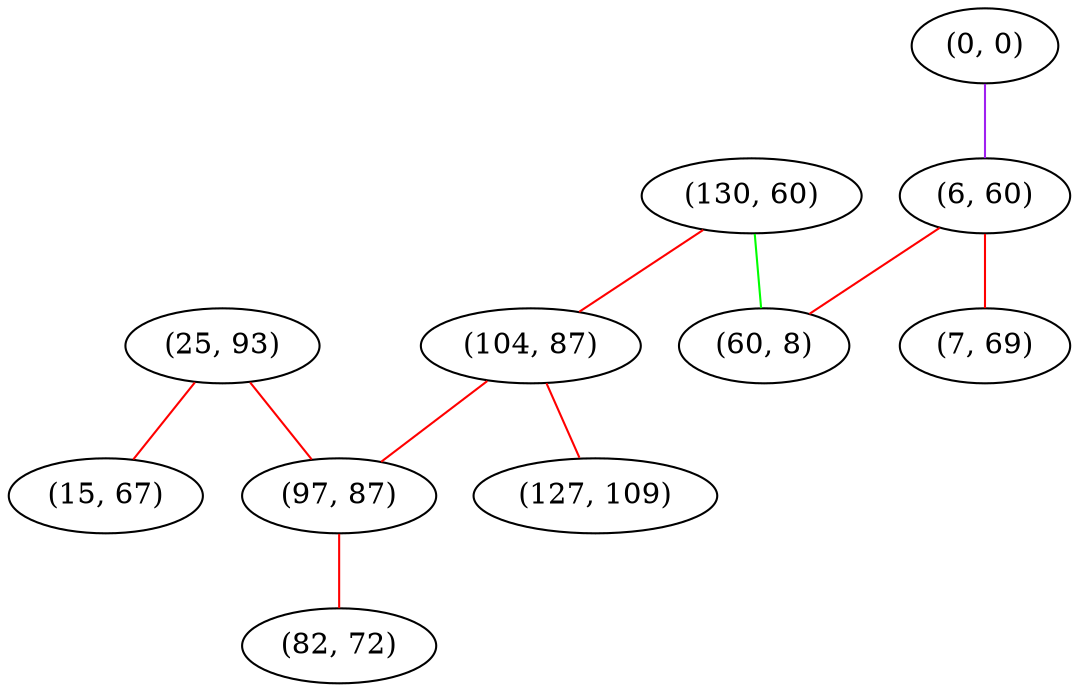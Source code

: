 graph "" {
"(25, 93)";
"(0, 0)";
"(130, 60)";
"(104, 87)";
"(97, 87)";
"(6, 60)";
"(60, 8)";
"(7, 69)";
"(127, 109)";
"(15, 67)";
"(82, 72)";
"(25, 93)" -- "(15, 67)"  [color=red, key=0, weight=1];
"(25, 93)" -- "(97, 87)"  [color=red, key=0, weight=1];
"(0, 0)" -- "(6, 60)"  [color=purple, key=0, weight=4];
"(130, 60)" -- "(104, 87)"  [color=red, key=0, weight=1];
"(130, 60)" -- "(60, 8)"  [color=green, key=0, weight=2];
"(104, 87)" -- "(127, 109)"  [color=red, key=0, weight=1];
"(104, 87)" -- "(97, 87)"  [color=red, key=0, weight=1];
"(97, 87)" -- "(82, 72)"  [color=red, key=0, weight=1];
"(6, 60)" -- "(7, 69)"  [color=red, key=0, weight=1];
"(6, 60)" -- "(60, 8)"  [color=red, key=0, weight=1];
}
